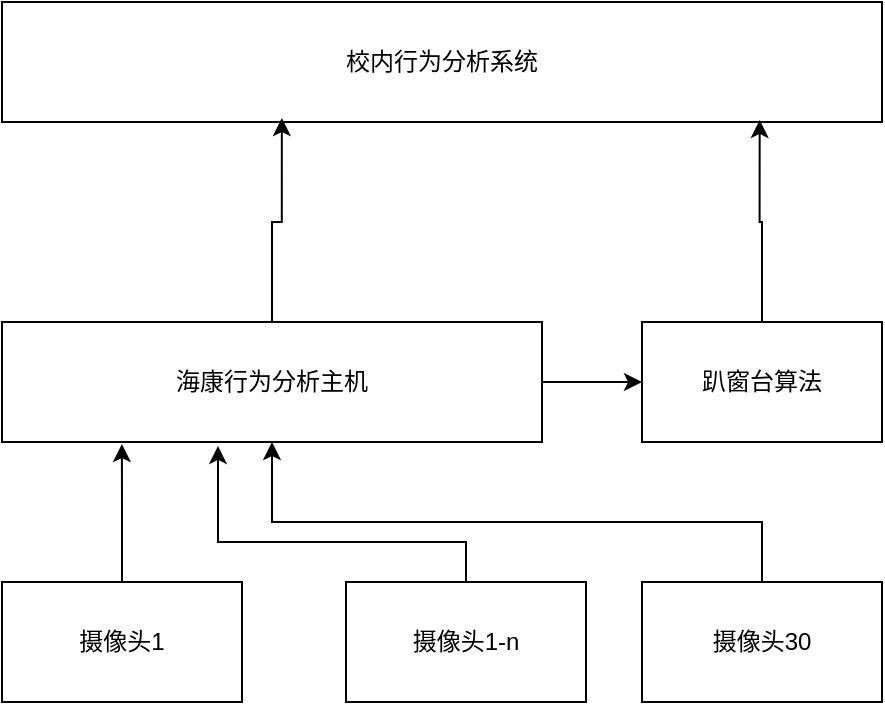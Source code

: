 <mxfile version="26.2.12">
  <diagram name="第 1 页" id="MaPN-Xjp1Q19OtvaB9xI">
    <mxGraphModel dx="1428" dy="751" grid="1" gridSize="10" guides="1" tooltips="1" connect="1" arrows="1" fold="1" page="1" pageScale="1" pageWidth="827" pageHeight="1169" math="0" shadow="0">
      <root>
        <mxCell id="0" />
        <mxCell id="1" parent="0" />
        <mxCell id="S2AuWdNAUPI-8GIIVga3-13" value="校内行为分析系统" style="rounded=0;whiteSpace=wrap;html=1;" vertex="1" parent="1">
          <mxGeometry x="200" y="630" width="440" height="60" as="geometry" />
        </mxCell>
        <mxCell id="S2AuWdNAUPI-8GIIVga3-27" style="edgeStyle=orthogonalEdgeStyle;rounded=0;orthogonalLoop=1;jettySize=auto;html=1;" edge="1" parent="1" source="S2AuWdNAUPI-8GIIVga3-14" target="S2AuWdNAUPI-8GIIVga3-16">
          <mxGeometry relative="1" as="geometry" />
        </mxCell>
        <mxCell id="S2AuWdNAUPI-8GIIVga3-14" value="海康行为分析主机" style="rounded=0;whiteSpace=wrap;html=1;" vertex="1" parent="1">
          <mxGeometry x="200" y="790" width="270" height="60" as="geometry" />
        </mxCell>
        <mxCell id="S2AuWdNAUPI-8GIIVga3-16" value="趴窗台算法" style="rounded=0;whiteSpace=wrap;html=1;" vertex="1" parent="1">
          <mxGeometry x="520" y="790" width="120" height="60" as="geometry" />
        </mxCell>
        <mxCell id="S2AuWdNAUPI-8GIIVga3-17" value="摄像头1" style="rounded=0;whiteSpace=wrap;html=1;" vertex="1" parent="1">
          <mxGeometry x="200" y="920" width="120" height="60" as="geometry" />
        </mxCell>
        <mxCell id="S2AuWdNAUPI-8GIIVga3-25" style="edgeStyle=orthogonalEdgeStyle;rounded=0;orthogonalLoop=1;jettySize=auto;html=1;entryX=0.5;entryY=1;entryDx=0;entryDy=0;" edge="1" parent="1" source="S2AuWdNAUPI-8GIIVga3-18" target="S2AuWdNAUPI-8GIIVga3-14">
          <mxGeometry relative="1" as="geometry">
            <Array as="points">
              <mxPoint x="580" y="890" />
              <mxPoint x="335" y="890" />
            </Array>
          </mxGeometry>
        </mxCell>
        <mxCell id="S2AuWdNAUPI-8GIIVga3-18" value="摄像头30" style="rounded=0;whiteSpace=wrap;html=1;" vertex="1" parent="1">
          <mxGeometry x="520" y="920" width="120" height="60" as="geometry" />
        </mxCell>
        <mxCell id="S2AuWdNAUPI-8GIIVga3-19" value="摄像头1-n" style="rounded=0;whiteSpace=wrap;html=1;" vertex="1" parent="1">
          <mxGeometry x="372" y="920" width="120" height="60" as="geometry" />
        </mxCell>
        <mxCell id="S2AuWdNAUPI-8GIIVga3-21" style="edgeStyle=orthogonalEdgeStyle;rounded=0;orthogonalLoop=1;jettySize=auto;html=1;entryX=0.222;entryY=1.017;entryDx=0;entryDy=0;entryPerimeter=0;" edge="1" parent="1" source="S2AuWdNAUPI-8GIIVga3-17" target="S2AuWdNAUPI-8GIIVga3-14">
          <mxGeometry relative="1" as="geometry" />
        </mxCell>
        <mxCell id="S2AuWdNAUPI-8GIIVga3-26" style="edgeStyle=orthogonalEdgeStyle;rounded=0;orthogonalLoop=1;jettySize=auto;html=1;entryX=0.4;entryY=1.033;entryDx=0;entryDy=0;entryPerimeter=0;" edge="1" parent="1" source="S2AuWdNAUPI-8GIIVga3-19" target="S2AuWdNAUPI-8GIIVga3-14">
          <mxGeometry relative="1" as="geometry">
            <Array as="points">
              <mxPoint x="432" y="900" />
              <mxPoint x="308" y="900" />
            </Array>
          </mxGeometry>
        </mxCell>
        <mxCell id="S2AuWdNAUPI-8GIIVga3-29" style="edgeStyle=orthogonalEdgeStyle;rounded=0;orthogonalLoop=1;jettySize=auto;html=1;entryX=0.861;entryY=0.983;entryDx=0;entryDy=0;entryPerimeter=0;" edge="1" parent="1" source="S2AuWdNAUPI-8GIIVga3-16" target="S2AuWdNAUPI-8GIIVga3-13">
          <mxGeometry relative="1" as="geometry">
            <Array as="points">
              <mxPoint x="580" y="740" />
              <mxPoint x="579" y="740" />
            </Array>
          </mxGeometry>
        </mxCell>
        <mxCell id="S2AuWdNAUPI-8GIIVga3-31" style="edgeStyle=orthogonalEdgeStyle;rounded=0;orthogonalLoop=1;jettySize=auto;html=1;entryX=0.318;entryY=0.967;entryDx=0;entryDy=0;entryPerimeter=0;" edge="1" parent="1" source="S2AuWdNAUPI-8GIIVga3-14" target="S2AuWdNAUPI-8GIIVga3-13">
          <mxGeometry relative="1" as="geometry">
            <Array as="points">
              <mxPoint x="335" y="740" />
              <mxPoint x="340" y="740" />
            </Array>
          </mxGeometry>
        </mxCell>
      </root>
    </mxGraphModel>
  </diagram>
</mxfile>
